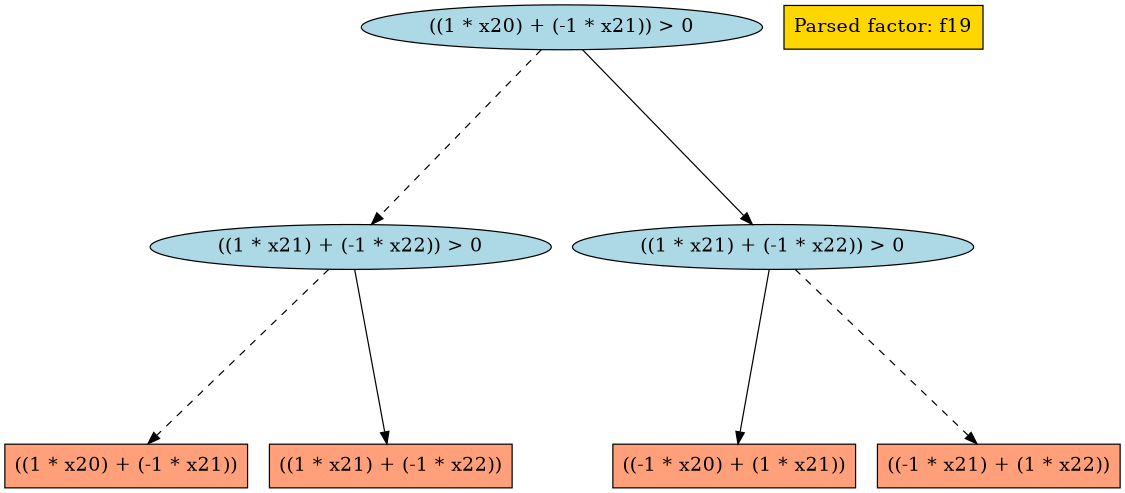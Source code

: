 digraph G {
	graph [fontname=Helvetica, fontsize=16, ratio=auto, size="7.5,10", ranksep="2.00"];
	node [label="\N", fontsize=16];
	graph [bb="0,0,736,400"];
	265 [label="((-1 * x20) + (1 * x21))", fillcolor=lightsalmon, color=black, shape=box, style=filled, pos="472,18", width="2.2778", height="0.5"];
	288 [label="((1 * x21) + (-1 * x22)) > 0", fillcolor=lightblue, color=black, shape=ellipse, style=filled, pos="238,199", width="3.7034", height="0.51069"];
	_temp_ [label="Parsed factor: f19", fillcolor=gold1, color=black, shape=box, style=filled, pos="596,381", width="1.7778", height="0.5"];
	279 [label="((-1 * x21) + (1 * x22))", fillcolor=lightsalmon, color=black, shape=box, style=filled, pos="654,18", width="2.2778", height="0.5"];
	291 [label="((1 * x20) + (-1 * x21)) > 0", fillcolor=lightblue, color=black, shape=ellipse, style=filled, pos="380,381", width="3.7034", height="0.51069"];
	271 [label="((1 * x20) + (-1 * x21))", fillcolor=lightsalmon, color=black, shape=box, style=filled, pos="82,18", width="2.2778", height="0.5"];
	284 [label="((1 * x21) + (-1 * x22)) > 0", fillcolor=lightblue, color=black, shape=ellipse, style=filled, pos="523,199", width="3.7034", height="0.51069"];
	285 [label="((1 * x21) + (-1 * x22))", fillcolor=lightsalmon, color=black, shape=box, style=filled, pos="264,18", width="2.2778", height="0.5"];
	288 -> 271 [color=black, style=dashed, pos="e,96.846,36.035 222.76,180.51 194.89,148.53 135.64,80.55 103.62,43.806"];
	288 -> 285 [color=black, style=solid, pos="e,261.53,36.035 240.54,180.51 245.09,149.2 254.65,83.39 260.05,46.163"];
	291 -> 288 [color=black, style=dashed, pos="e,251.72,217.39 366.13,362.41 340.93,330.47 287.55,262.81 258.27,225.7"];
	291 -> 284 [color=black, style=solid, pos="e,509.18,217.39 393.97,362.41 419.45,330.34 473.55,262.24 502.96,225.23"];
	284 -> 265 [color=black, style=solid, pos="e,476.85,36.035 518.02,180.51 509.06,149.07 490.18,82.825 479.6,45.685"];
	284 -> 279 [color=black, style=dashed, pos="e,641.53,36.035 535.8,180.51 559.1,148.67 608.54,81.121 635.51,44.271"];
}
